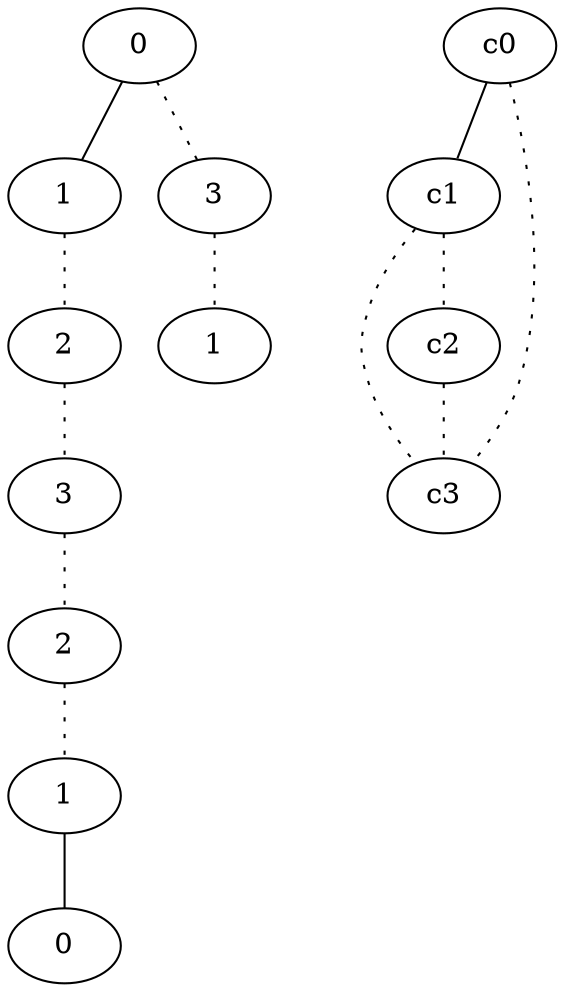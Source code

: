 graph {
a0[label=0];
a1[label=1];
a2[label=2];
a3[label=3];
a4[label=2];
a5[label=1];
a6[label=0];
a7[label=3];
a8[label=1];
a0 -- a1;
a0 -- a7 [style=dotted];
a1 -- a2 [style=dotted];
a2 -- a3 [style=dotted];
a3 -- a4 [style=dotted];
a4 -- a5 [style=dotted];
a5 -- a6;
a7 -- a8 [style=dotted];
c0 -- c1;
c0 -- c3 [style=dotted];
c1 -- c2 [style=dotted];
c1 -- c3 [style=dotted];
c2 -- c3 [style=dotted];
}
